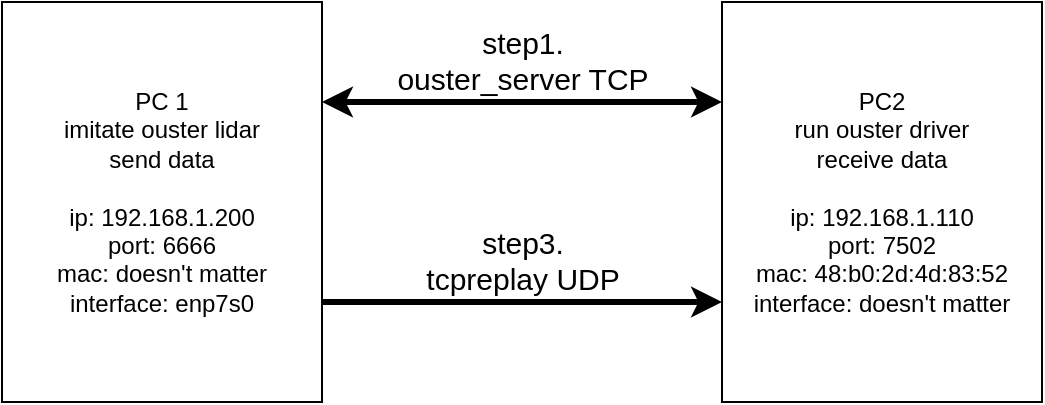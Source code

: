 <mxfile version="20.2.5" type="device"><diagram id="yez-XcYGNDmjRW6F12TQ" name="Page-1"><mxGraphModel dx="1422" dy="712" grid="1" gridSize="10" guides="1" tooltips="1" connect="1" arrows="1" fold="1" page="1" pageScale="1" pageWidth="850" pageHeight="1100" math="0" shadow="0"><root><mxCell id="0"/><mxCell id="1" parent="0"/><mxCell id="-_sevN67hDqrGOx4Fd7O-1" value="PC 1&lt;br&gt;imitate ouster lidar&lt;br&gt;send data&lt;br&gt;&lt;br&gt;ip: 192.168.1.200&lt;br&gt;port: 6666&lt;br&gt;mac: doesn't matter&lt;br&gt;interface: enp7s0" style="rounded=0;whiteSpace=wrap;html=1;" vertex="1" parent="1"><mxGeometry x="160" y="200" width="160" height="200" as="geometry"/></mxCell><mxCell id="-_sevN67hDqrGOx4Fd7O-2" value="PC2&lt;br&gt;run ouster driver&lt;br&gt;receive data&lt;br&gt;&lt;br&gt;ip: 192.168.1.110&lt;br&gt;port: 7502&lt;br&gt;mac:&amp;nbsp;48:b0:2d:4d:83:52&lt;br&gt;interface: doesn't matter" style="rounded=0;whiteSpace=wrap;html=1;" vertex="1" parent="1"><mxGeometry x="520" y="200" width="160" height="200" as="geometry"/></mxCell><mxCell id="-_sevN67hDqrGOx4Fd7O-5" value="&lt;span style=&quot;font-family: Helvetica; font-size: 15px; font-style: normal; font-variant-ligatures: normal; font-variant-caps: normal; font-weight: 400; letter-spacing: normal; orphans: 2; text-align: center; text-indent: 0px; text-transform: none; widows: 2; word-spacing: 0px; -webkit-text-stroke-width: 0px; text-decoration-thickness: initial; text-decoration-style: initial; text-decoration-color: initial; float: none; display: inline !important;&quot;&gt;step1. &lt;br&gt;ouster_server TCP&lt;/span&gt;" style="endArrow=classic;startArrow=classic;html=1;rounded=0;exitX=1;exitY=0.25;exitDx=0;exitDy=0;entryX=0;entryY=0.25;entryDx=0;entryDy=0;strokeWidth=3;labelPosition=center;verticalLabelPosition=top;align=center;verticalAlign=bottom;fontColor=default;labelBackgroundColor=default;" edge="1" parent="1" source="-_sevN67hDqrGOx4Fd7O-1" target="-_sevN67hDqrGOx4Fd7O-2"><mxGeometry width="50" height="50" relative="1" as="geometry"><mxPoint x="400" y="330" as="sourcePoint"/><mxPoint x="450" y="280" as="targetPoint"/></mxGeometry></mxCell><mxCell id="-_sevN67hDqrGOx4Fd7O-7" value="step3.&lt;br&gt;tcpreplay UDP" style="endArrow=classic;html=1;rounded=0;fontSize=15;exitX=1;exitY=0.75;exitDx=0;exitDy=0;entryX=0;entryY=0.75;entryDx=0;entryDy=0;strokeWidth=3;labelPosition=center;verticalLabelPosition=top;align=center;verticalAlign=bottom;" edge="1" parent="1" source="-_sevN67hDqrGOx4Fd7O-1" target="-_sevN67hDqrGOx4Fd7O-2"><mxGeometry width="50" height="50" relative="1" as="geometry"><mxPoint x="400" y="330" as="sourcePoint"/><mxPoint x="450" y="280" as="targetPoint"/></mxGeometry></mxCell></root></mxGraphModel></diagram></mxfile>